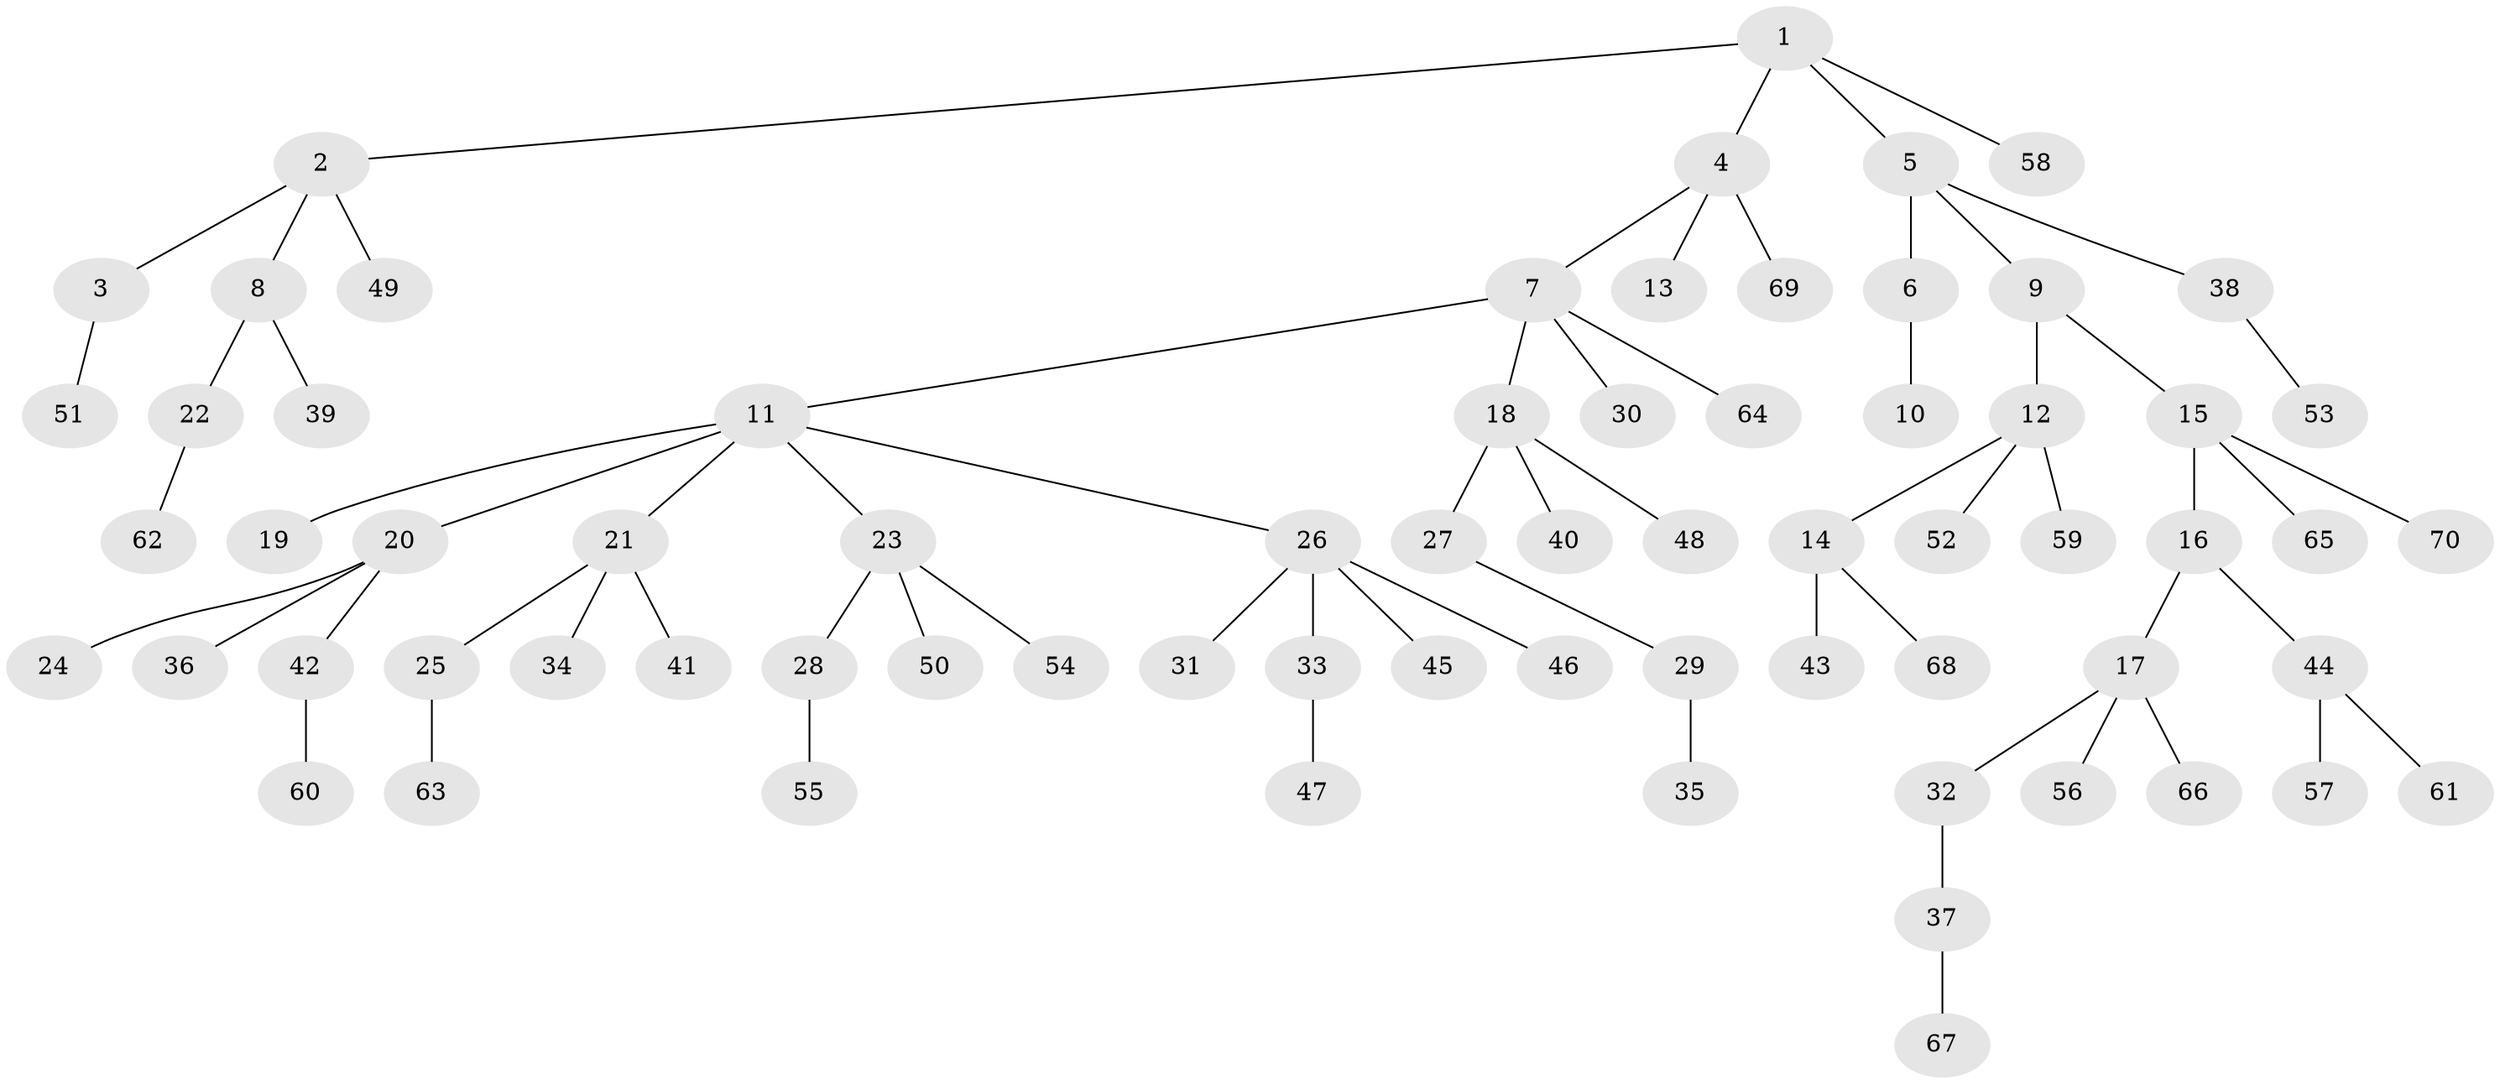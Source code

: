 // Generated by graph-tools (version 1.1) at 2025/36/03/09/25 02:36:58]
// undirected, 70 vertices, 69 edges
graph export_dot {
graph [start="1"]
  node [color=gray90,style=filled];
  1;
  2;
  3;
  4;
  5;
  6;
  7;
  8;
  9;
  10;
  11;
  12;
  13;
  14;
  15;
  16;
  17;
  18;
  19;
  20;
  21;
  22;
  23;
  24;
  25;
  26;
  27;
  28;
  29;
  30;
  31;
  32;
  33;
  34;
  35;
  36;
  37;
  38;
  39;
  40;
  41;
  42;
  43;
  44;
  45;
  46;
  47;
  48;
  49;
  50;
  51;
  52;
  53;
  54;
  55;
  56;
  57;
  58;
  59;
  60;
  61;
  62;
  63;
  64;
  65;
  66;
  67;
  68;
  69;
  70;
  1 -- 2;
  1 -- 4;
  1 -- 5;
  1 -- 58;
  2 -- 3;
  2 -- 8;
  2 -- 49;
  3 -- 51;
  4 -- 7;
  4 -- 13;
  4 -- 69;
  5 -- 6;
  5 -- 9;
  5 -- 38;
  6 -- 10;
  7 -- 11;
  7 -- 18;
  7 -- 30;
  7 -- 64;
  8 -- 22;
  8 -- 39;
  9 -- 12;
  9 -- 15;
  11 -- 19;
  11 -- 20;
  11 -- 21;
  11 -- 23;
  11 -- 26;
  12 -- 14;
  12 -- 52;
  12 -- 59;
  14 -- 43;
  14 -- 68;
  15 -- 16;
  15 -- 65;
  15 -- 70;
  16 -- 17;
  16 -- 44;
  17 -- 32;
  17 -- 56;
  17 -- 66;
  18 -- 27;
  18 -- 40;
  18 -- 48;
  20 -- 24;
  20 -- 36;
  20 -- 42;
  21 -- 25;
  21 -- 34;
  21 -- 41;
  22 -- 62;
  23 -- 28;
  23 -- 50;
  23 -- 54;
  25 -- 63;
  26 -- 31;
  26 -- 33;
  26 -- 45;
  26 -- 46;
  27 -- 29;
  28 -- 55;
  29 -- 35;
  32 -- 37;
  33 -- 47;
  37 -- 67;
  38 -- 53;
  42 -- 60;
  44 -- 57;
  44 -- 61;
}
